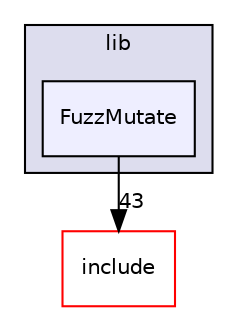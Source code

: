 digraph "lib/FuzzMutate" {
  bgcolor=transparent;
  compound=true
  node [ fontsize="10", fontname="Helvetica"];
  edge [ labelfontsize="10", labelfontname="Helvetica"];
  subgraph clusterdir_97aefd0d527b934f1d99a682da8fe6a9 {
    graph [ bgcolor="#ddddee", pencolor="black", label="lib" fontname="Helvetica", fontsize="10", URL="dir_97aefd0d527b934f1d99a682da8fe6a9.html"]
  dir_066ca1f1280ac7bad61b891520f682ee [shape=box, label="FuzzMutate", style="filled", fillcolor="#eeeeff", pencolor="black", URL="dir_066ca1f1280ac7bad61b891520f682ee.html"];
  }
  dir_d44c64559bbebec7f509842c48db8b23 [shape=box label="include" color="red" URL="dir_d44c64559bbebec7f509842c48db8b23.html"];
  dir_066ca1f1280ac7bad61b891520f682ee->dir_d44c64559bbebec7f509842c48db8b23 [headlabel="43", labeldistance=1.5 headhref="dir_000073_000001.html"];
}
